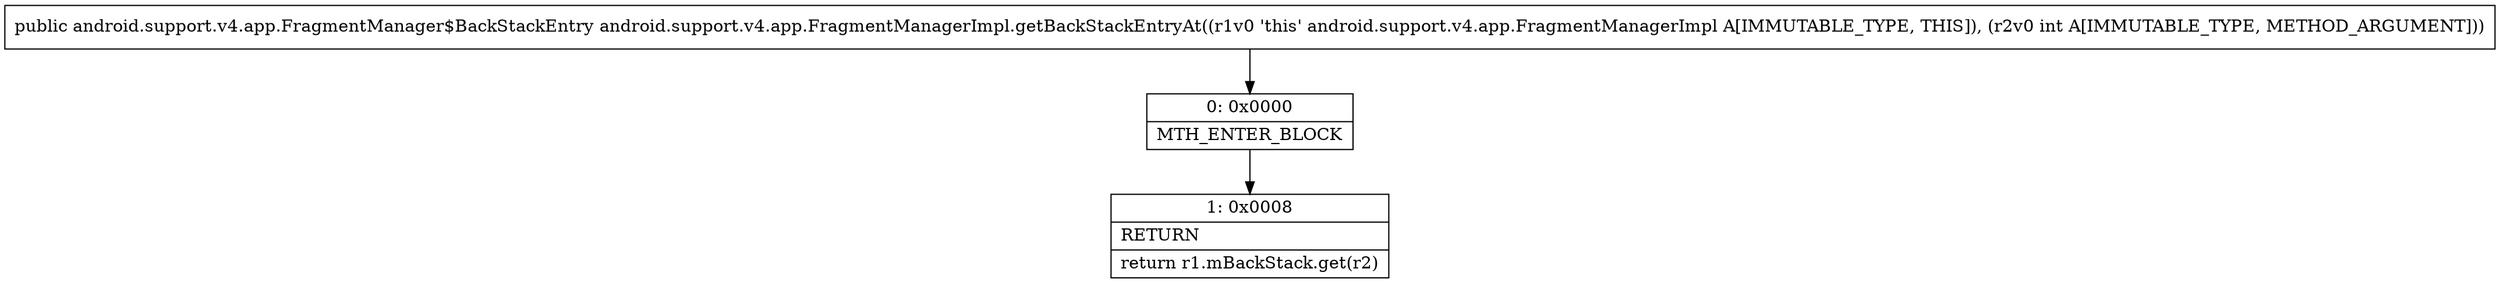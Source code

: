 digraph "CFG forandroid.support.v4.app.FragmentManagerImpl.getBackStackEntryAt(I)Landroid\/support\/v4\/app\/FragmentManager$BackStackEntry;" {
Node_0 [shape=record,label="{0\:\ 0x0000|MTH_ENTER_BLOCK\l}"];
Node_1 [shape=record,label="{1\:\ 0x0008|RETURN\l|return r1.mBackStack.get(r2)\l}"];
MethodNode[shape=record,label="{public android.support.v4.app.FragmentManager$BackStackEntry android.support.v4.app.FragmentManagerImpl.getBackStackEntryAt((r1v0 'this' android.support.v4.app.FragmentManagerImpl A[IMMUTABLE_TYPE, THIS]), (r2v0 int A[IMMUTABLE_TYPE, METHOD_ARGUMENT])) }"];
MethodNode -> Node_0;
Node_0 -> Node_1;
}

